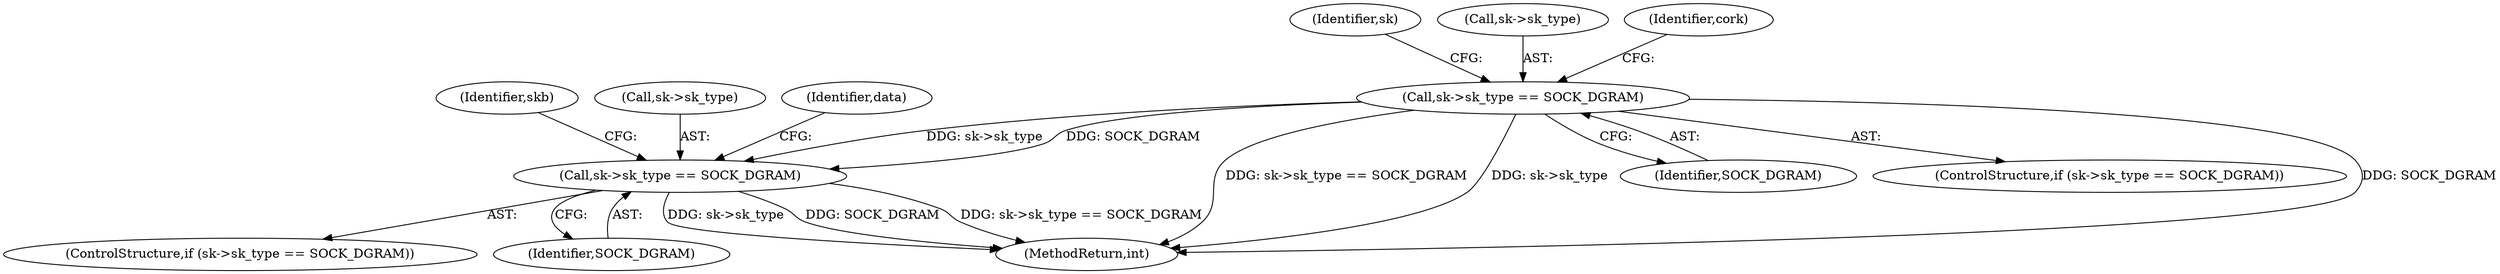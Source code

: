 digraph "0_linux_75a493e60ac4bbe2e977e7129d6d8cbb0dd236be@pointer" {
"1000639" [label="(Call,sk->sk_type == SOCK_DGRAM)"];
"1000987" [label="(Call,sk->sk_type == SOCK_DGRAM)"];
"1000995" [label="(Identifier,skb)"];
"1000645" [label="(Identifier,sk)"];
"1000640" [label="(Call,sk->sk_type)"];
"1001327" [label="(MethodReturn,int)"];
"1000988" [label="(Call,sk->sk_type)"];
"1000986" [label="(ControlStructure,if (sk->sk_type == SOCK_DGRAM))"];
"1000643" [label="(Identifier,SOCK_DGRAM)"];
"1000999" [label="(Identifier,data)"];
"1000639" [label="(Call,sk->sk_type == SOCK_DGRAM)"];
"1000638" [label="(ControlStructure,if (sk->sk_type == SOCK_DGRAM))"];
"1000987" [label="(Call,sk->sk_type == SOCK_DGRAM)"];
"1000650" [label="(Identifier,cork)"];
"1000991" [label="(Identifier,SOCK_DGRAM)"];
"1000639" -> "1000638"  [label="AST: "];
"1000639" -> "1000643"  [label="CFG: "];
"1000640" -> "1000639"  [label="AST: "];
"1000643" -> "1000639"  [label="AST: "];
"1000645" -> "1000639"  [label="CFG: "];
"1000650" -> "1000639"  [label="CFG: "];
"1000639" -> "1001327"  [label="DDG: SOCK_DGRAM"];
"1000639" -> "1001327"  [label="DDG: sk->sk_type == SOCK_DGRAM"];
"1000639" -> "1001327"  [label="DDG: sk->sk_type"];
"1000639" -> "1000987"  [label="DDG: sk->sk_type"];
"1000639" -> "1000987"  [label="DDG: SOCK_DGRAM"];
"1000987" -> "1000986"  [label="AST: "];
"1000987" -> "1000991"  [label="CFG: "];
"1000988" -> "1000987"  [label="AST: "];
"1000991" -> "1000987"  [label="AST: "];
"1000995" -> "1000987"  [label="CFG: "];
"1000999" -> "1000987"  [label="CFG: "];
"1000987" -> "1001327"  [label="DDG: sk->sk_type"];
"1000987" -> "1001327"  [label="DDG: SOCK_DGRAM"];
"1000987" -> "1001327"  [label="DDG: sk->sk_type == SOCK_DGRAM"];
}
